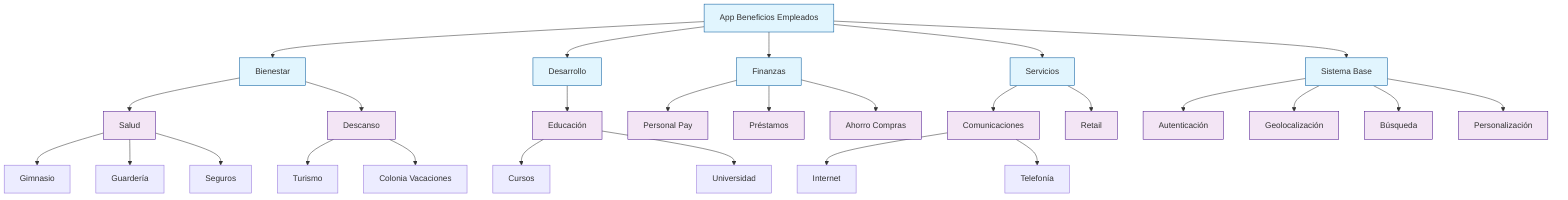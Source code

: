 graph TD
    A[App Beneficios Empleados] --> B[Bienestar]
    A --> C[Desarrollo]
    A --> D[Finanzas]
    A --> E[Servicios]
    A --> F[Sistema Base]

    %% Bienestar
    B --> B1[Salud]
    B --> B2[Descanso]
    B1 --> B1.1[Gimnasio]
    B1 --> B1.2[Guardería]
    B1 --> B1.3[Seguros]
    B2 --> B2.1[Turismo]
    B2 --> B2.2[Colonia Vacaciones]

    %% Desarrollo
    C --> C1[Educación]
    C1 --> C1.1[Cursos]
    C1 --> C1.2[Universidad]

    %% Finanzas
    D --> D1[Personal Pay]
    D --> D2[Préstamos]
    D --> D3[Ahorro Compras]

    %% Servicios
    E --> E1[Comunicaciones]
    E --> E2[Retail]
    E1 --> E1.1[Internet]
    E1 --> E1.2[Telefonía]

    %% Sistema Base
    F --> F1[Autenticación]
    F --> F2[Geolocalización]
    F --> F3[Búsqueda]
    F --> F4[Personalización]
    
    %% Estilo
    classDef primary fill:#e1f5fe,stroke:#01579b
    classDef secondary fill:#f3e5f5,stroke:#4a148c
    class A,B,C,D,E,F primary
    class B1,B2,C1,D1,D2,D3,E1,E2,F1,F2,F3,F4 secondary
